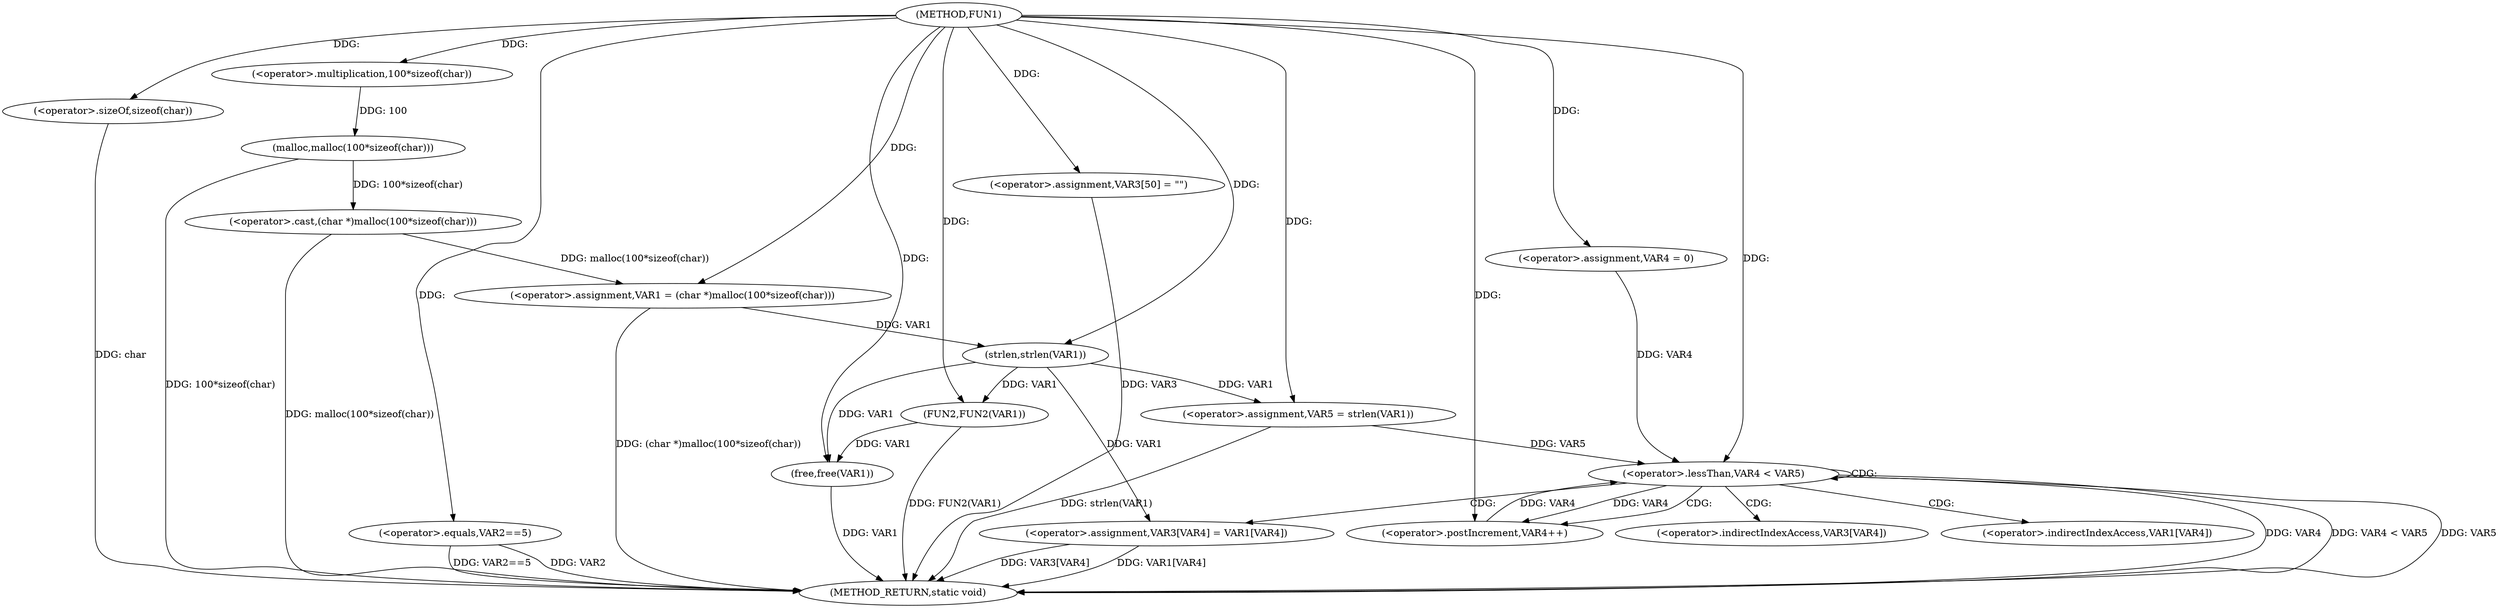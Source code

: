 digraph FUN1 {  
"1000100" [label = "(METHOD,FUN1)" ]
"1000149" [label = "(METHOD_RETURN,static void)" ]
"1000103" [label = "(<operator>.assignment,VAR1 = (char *)malloc(100*sizeof(char)))" ]
"1000105" [label = "(<operator>.cast,(char *)malloc(100*sizeof(char)))" ]
"1000107" [label = "(malloc,malloc(100*sizeof(char)))" ]
"1000108" [label = "(<operator>.multiplication,100*sizeof(char))" ]
"1000110" [label = "(<operator>.sizeOf,sizeof(char))" ]
"1000113" [label = "(<operator>.equals,VAR2==5)" ]
"1000119" [label = "(<operator>.assignment,VAR3[50] = \"\")" ]
"1000124" [label = "(<operator>.assignment,VAR5 = strlen(VAR1))" ]
"1000126" [label = "(strlen,strlen(VAR1))" ]
"1000129" [label = "(<operator>.assignment,VAR4 = 0)" ]
"1000132" [label = "(<operator>.lessThan,VAR4 < VAR5)" ]
"1000135" [label = "(<operator>.postIncrement,VAR4++)" ]
"1000138" [label = "(<operator>.assignment,VAR3[VAR4] = VAR1[VAR4])" ]
"1000145" [label = "(FUN2,FUN2(VAR1))" ]
"1000147" [label = "(free,free(VAR1))" ]
"1000139" [label = "(<operator>.indirectIndexAccess,VAR3[VAR4])" ]
"1000142" [label = "(<operator>.indirectIndexAccess,VAR1[VAR4])" ]
  "1000124" -> "1000149"  [ label = "DDG: strlen(VAR1)"] 
  "1000138" -> "1000149"  [ label = "DDG: VAR1[VAR4]"] 
  "1000107" -> "1000149"  [ label = "DDG: 100*sizeof(char)"] 
  "1000105" -> "1000149"  [ label = "DDG: malloc(100*sizeof(char))"] 
  "1000103" -> "1000149"  [ label = "DDG: (char *)malloc(100*sizeof(char))"] 
  "1000113" -> "1000149"  [ label = "DDG: VAR2"] 
  "1000147" -> "1000149"  [ label = "DDG: VAR1"] 
  "1000132" -> "1000149"  [ label = "DDG: VAR4"] 
  "1000145" -> "1000149"  [ label = "DDG: FUN2(VAR1)"] 
  "1000132" -> "1000149"  [ label = "DDG: VAR4 < VAR5"] 
  "1000138" -> "1000149"  [ label = "DDG: VAR3[VAR4]"] 
  "1000132" -> "1000149"  [ label = "DDG: VAR5"] 
  "1000113" -> "1000149"  [ label = "DDG: VAR2==5"] 
  "1000119" -> "1000149"  [ label = "DDG: VAR3"] 
  "1000110" -> "1000149"  [ label = "DDG: char"] 
  "1000105" -> "1000103"  [ label = "DDG: malloc(100*sizeof(char))"] 
  "1000100" -> "1000103"  [ label = "DDG: "] 
  "1000107" -> "1000105"  [ label = "DDG: 100*sizeof(char)"] 
  "1000108" -> "1000107"  [ label = "DDG: 100"] 
  "1000100" -> "1000108"  [ label = "DDG: "] 
  "1000100" -> "1000110"  [ label = "DDG: "] 
  "1000100" -> "1000113"  [ label = "DDG: "] 
  "1000100" -> "1000119"  [ label = "DDG: "] 
  "1000126" -> "1000124"  [ label = "DDG: VAR1"] 
  "1000100" -> "1000124"  [ label = "DDG: "] 
  "1000103" -> "1000126"  [ label = "DDG: VAR1"] 
  "1000100" -> "1000126"  [ label = "DDG: "] 
  "1000100" -> "1000129"  [ label = "DDG: "] 
  "1000129" -> "1000132"  [ label = "DDG: VAR4"] 
  "1000135" -> "1000132"  [ label = "DDG: VAR4"] 
  "1000100" -> "1000132"  [ label = "DDG: "] 
  "1000124" -> "1000132"  [ label = "DDG: VAR5"] 
  "1000132" -> "1000135"  [ label = "DDG: VAR4"] 
  "1000100" -> "1000135"  [ label = "DDG: "] 
  "1000126" -> "1000138"  [ label = "DDG: VAR1"] 
  "1000126" -> "1000145"  [ label = "DDG: VAR1"] 
  "1000100" -> "1000145"  [ label = "DDG: "] 
  "1000145" -> "1000147"  [ label = "DDG: VAR1"] 
  "1000100" -> "1000147"  [ label = "DDG: "] 
  "1000126" -> "1000147"  [ label = "DDG: VAR1"] 
  "1000132" -> "1000132"  [ label = "CDG: "] 
  "1000132" -> "1000142"  [ label = "CDG: "] 
  "1000132" -> "1000139"  [ label = "CDG: "] 
  "1000132" -> "1000135"  [ label = "CDG: "] 
  "1000132" -> "1000138"  [ label = "CDG: "] 
}
